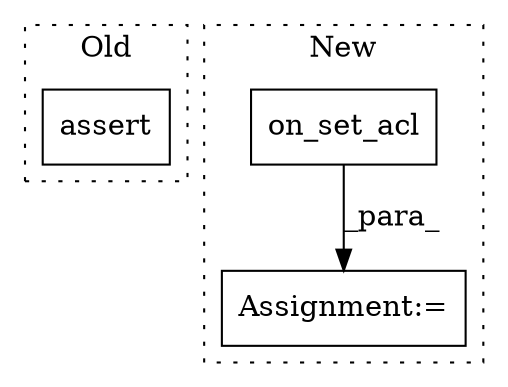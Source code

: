 digraph G {
subgraph cluster0 {
1 [label="assert" a="32" s="1273,1327" l="12,1" shape="box"];
label = "Old";
style="dotted";
}
subgraph cluster1 {
2 [label="on_set_acl" a="32" s="11233,11263" l="11,1" shape="box"];
3 [label="Assignment:=" a="7" s="11223" l="2" shape="box"];
label = "New";
style="dotted";
}
2 -> 3 [label="_para_"];
}